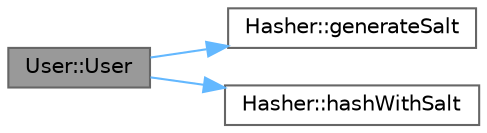 digraph "User::User"
{
 // LATEX_PDF_SIZE
  bgcolor="transparent";
  edge [fontname=Helvetica,fontsize=10,labelfontname=Helvetica,labelfontsize=10];
  node [fontname=Helvetica,fontsize=10,shape=box,height=0.2,width=0.4];
  rankdir="LR";
  Node1 [id="Node000001",label="User::User",height=0.2,width=0.4,color="gray40", fillcolor="grey60", style="filled", fontcolor="black",tooltip="Constructor khởi tạo người dùng với tên đăng nhập, mật khẩu và vai trò."];
  Node1 -> Node2 [id="edge1_Node000001_Node000002",color="steelblue1",style="solid",tooltip=" "];
  Node2 [id="Node000002",label="Hasher::generateSalt",height=0.2,width=0.4,color="grey40", fillcolor="white", style="filled",URL="$class_hasher.html#a6816ae366f985a83de0a0f9d9e728f92",tooltip="Tạo salt ngẫu nhiên."];
  Node1 -> Node3 [id="edge2_Node000001_Node000003",color="steelblue1",style="solid",tooltip=" "];
  Node3 [id="Node000003",label="Hasher::hashWithSalt",height=0.2,width=0.4,color="grey40", fillcolor="white", style="filled",URL="$class_hasher.html#a5726bf416c887088e25fadab2aab5b20",tooltip="Băm mật khẩu với thuật toán SHA-256 tùy chỉnh."];
}
